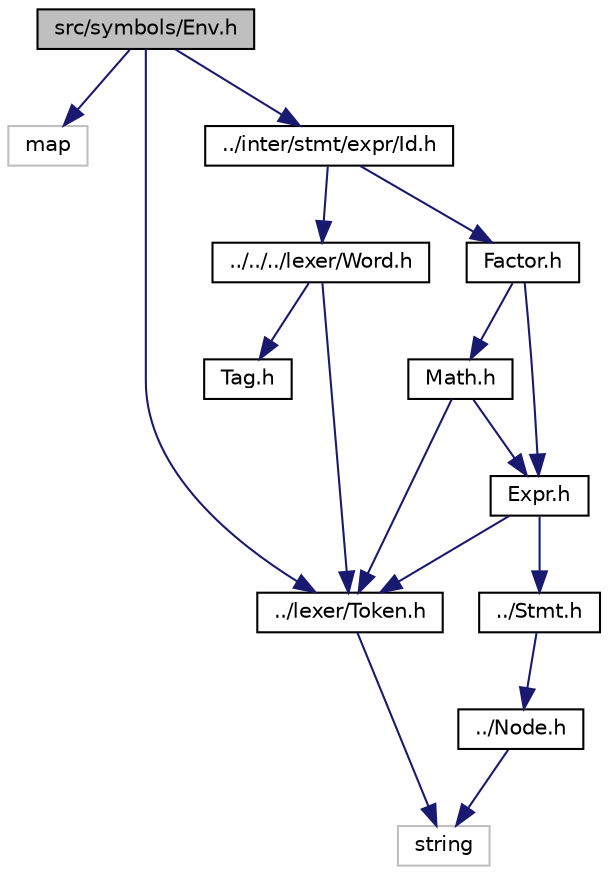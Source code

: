 digraph "src/symbols/Env.h"
{
  edge [fontname="Helvetica",fontsize="10",labelfontname="Helvetica",labelfontsize="10"];
  node [fontname="Helvetica",fontsize="10",shape=record];
  Node0 [label="src/symbols/Env.h",height=0.2,width=0.4,color="black", fillcolor="grey75", style="filled", fontcolor="black"];
  Node0 -> Node1 [color="midnightblue",fontsize="10",style="solid"];
  Node1 [label="map",height=0.2,width=0.4,color="grey75", fillcolor="white", style="filled"];
  Node0 -> Node2 [color="midnightblue",fontsize="10",style="solid"];
  Node2 [label="../lexer/Token.h",height=0.2,width=0.4,color="black", fillcolor="white", style="filled",URL="$_token_8h.html"];
  Node2 -> Node3 [color="midnightblue",fontsize="10",style="solid"];
  Node3 [label="string",height=0.2,width=0.4,color="grey75", fillcolor="white", style="filled"];
  Node0 -> Node4 [color="midnightblue",fontsize="10",style="solid"];
  Node4 [label="../inter/stmt/expr/Id.h",height=0.2,width=0.4,color="black", fillcolor="white", style="filled",URL="$_id_8h.html"];
  Node4 -> Node5 [color="midnightblue",fontsize="10",style="solid"];
  Node5 [label="Factor.h",height=0.2,width=0.4,color="black", fillcolor="white", style="filled",URL="$_factor_8h.html"];
  Node5 -> Node6 [color="midnightblue",fontsize="10",style="solid"];
  Node6 [label="Expr.h",height=0.2,width=0.4,color="black", fillcolor="white", style="filled",URL="$_expr_8h.html"];
  Node6 -> Node7 [color="midnightblue",fontsize="10",style="solid"];
  Node7 [label="../Stmt.h",height=0.2,width=0.4,color="black", fillcolor="white", style="filled",URL="$_stmt_8h.html"];
  Node7 -> Node8 [color="midnightblue",fontsize="10",style="solid"];
  Node8 [label="../Node.h",height=0.2,width=0.4,color="black", fillcolor="white", style="filled",URL="$_node_8h.html"];
  Node8 -> Node3 [color="midnightblue",fontsize="10",style="solid"];
  Node6 -> Node2 [color="midnightblue",fontsize="10",style="solid"];
  Node5 -> Node9 [color="midnightblue",fontsize="10",style="solid"];
  Node9 [label="Math.h",height=0.2,width=0.4,color="black", fillcolor="white", style="filled",URL="$_math_8h.html"];
  Node9 -> Node2 [color="midnightblue",fontsize="10",style="solid"];
  Node9 -> Node6 [color="midnightblue",fontsize="10",style="solid"];
  Node4 -> Node10 [color="midnightblue",fontsize="10",style="solid"];
  Node10 [label="../../../lexer/Word.h",height=0.2,width=0.4,color="black", fillcolor="white", style="filled",URL="$_word_8h.html"];
  Node10 -> Node2 [color="midnightblue",fontsize="10",style="solid"];
  Node10 -> Node11 [color="midnightblue",fontsize="10",style="solid"];
  Node11 [label="Tag.h",height=0.2,width=0.4,color="black", fillcolor="white", style="filled",URL="$_tag_8h.html"];
}
